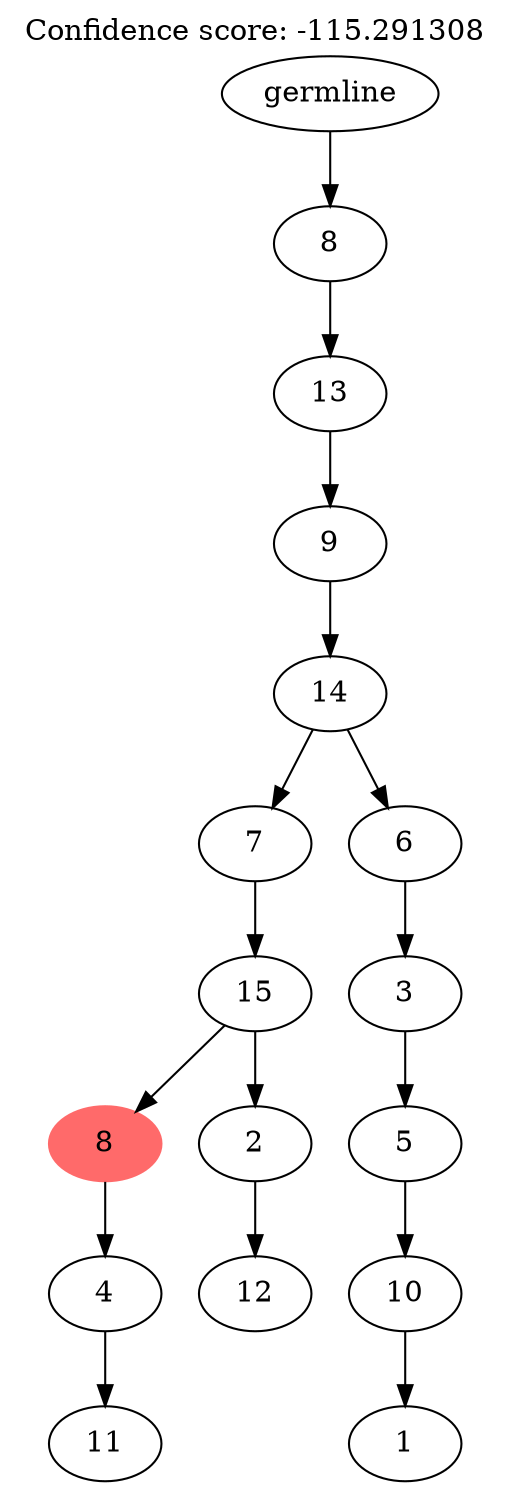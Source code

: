 digraph g {
	"15" -> "16";
	"16" [label="11"];
	"14" -> "15";
	"15" [label="4"];
	"12" -> "13";
	"13" [label="12"];
	"11" -> "12";
	"12" [label="2"];
	"11" -> "14";
	"14" [color=indianred1, style=filled, label="8"];
	"10" -> "11";
	"11" [label="15"];
	"8" -> "9";
	"9" [label="1"];
	"7" -> "8";
	"8" [label="10"];
	"6" -> "7";
	"7" [label="5"];
	"5" -> "6";
	"6" [label="3"];
	"4" -> "5";
	"5" [label="6"];
	"4" -> "10";
	"10" [label="7"];
	"3" -> "4";
	"4" [label="14"];
	"2" -> "3";
	"3" [label="9"];
	"1" -> "2";
	"2" [label="13"];
	"0" -> "1";
	"1" [label="8"];
	"0" [label="germline"];
	labelloc="t";
	label="Confidence score: -115.291308";
}
